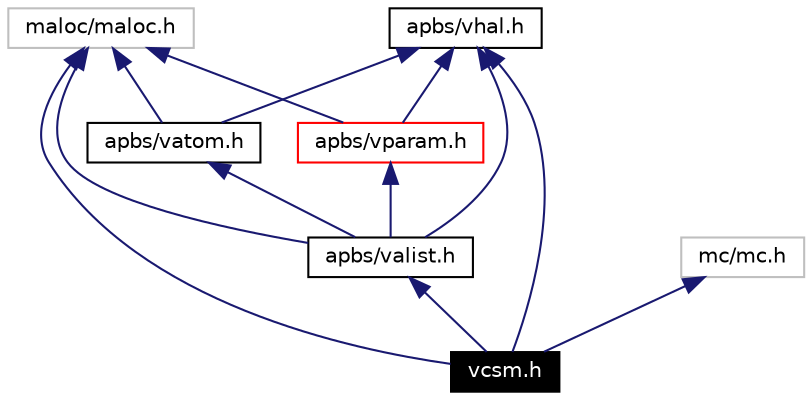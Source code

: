 digraph inheritance
{
  Node145 [shape="box",label="vcsm.h",fontsize=10,height=0.2,width=0.4,fontname="Helvetica",color="black",style="filled" fontcolor="white"];
  Node146 -> Node145 [dir=back,color="midnightblue",fontsize=10,style="solid",fontname="Helvetica"];
  Node146 [shape="box",label="maloc/maloc.h",fontsize=10,height=0.2,width=0.4,fontname="Helvetica",color="grey75"];
  Node147 -> Node145 [dir=back,color="midnightblue",fontsize=10,style="solid",fontname="Helvetica"];
  Node147 [shape="box",label="apbs/vhal.h",fontsize=10,height=0.2,width=0.4,fontname="Helvetica",color="black",URL="$vhal_8h.html"];
  Node148 -> Node145 [dir=back,color="midnightblue",fontsize=10,style="solid",fontname="Helvetica"];
  Node148 [shape="box",label="apbs/valist.h",fontsize=10,height=0.2,width=0.4,fontname="Helvetica",color="black",URL="$valist_8h.html"];
  Node146 -> Node148 [dir=back,color="midnightblue",fontsize=10,style="solid",fontname="Helvetica"];
  Node147 -> Node148 [dir=back,color="midnightblue",fontsize=10,style="solid",fontname="Helvetica"];
  Node149 -> Node148 [dir=back,color="midnightblue",fontsize=10,style="solid",fontname="Helvetica"];
  Node149 [shape="box",label="apbs/vatom.h",fontsize=10,height=0.2,width=0.4,fontname="Helvetica",color="black",URL="$vatom_8h.html"];
  Node146 -> Node149 [dir=back,color="midnightblue",fontsize=10,style="solid",fontname="Helvetica"];
  Node147 -> Node149 [dir=back,color="midnightblue",fontsize=10,style="solid",fontname="Helvetica"];
  Node150 -> Node148 [dir=back,color="midnightblue",fontsize=10,style="solid",fontname="Helvetica"];
  Node150 [shape="box",label="apbs/vparam.h",fontsize=10,height=0.2,width=0.4,fontname="Helvetica",color="red",URL="$vparam_8h.html"];
  Node146 -> Node150 [dir=back,color="midnightblue",fontsize=10,style="solid",fontname="Helvetica"];
  Node147 -> Node150 [dir=back,color="midnightblue",fontsize=10,style="solid",fontname="Helvetica"];
  Node153 -> Node145 [dir=back,color="midnightblue",fontsize=10,style="solid",fontname="Helvetica"];
  Node153 [shape="box",label="mc/mc.h",fontsize=10,height=0.2,width=0.4,fontname="Helvetica",color="grey75"];
}
